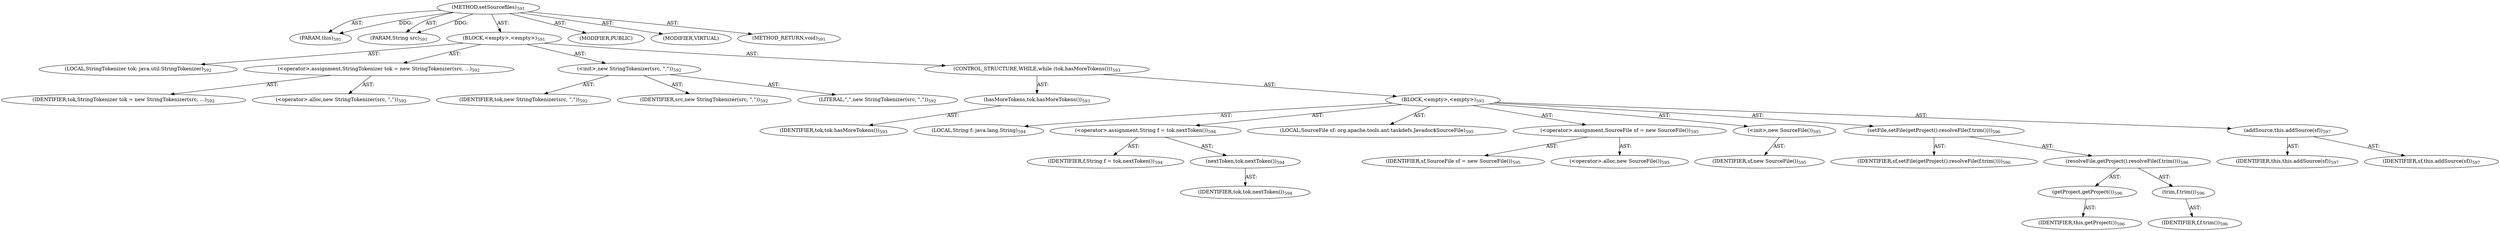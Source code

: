digraph "setSourcefiles" {  
"111669149736" [label = <(METHOD,setSourcefiles)<SUB>591</SUB>> ]
"115964117010" [label = <(PARAM,this)<SUB>591</SUB>> ]
"115964117117" [label = <(PARAM,String src)<SUB>591</SUB>> ]
"25769803830" [label = <(BLOCK,&lt;empty&gt;,&lt;empty&gt;)<SUB>591</SUB>> ]
"94489280513" [label = <(LOCAL,StringTokenizer tok: java.util.StringTokenizer)<SUB>592</SUB>> ]
"30064771210" [label = <(&lt;operator&gt;.assignment,StringTokenizer tok = new StringTokenizer(src, ...)<SUB>592</SUB>> ]
"68719476930" [label = <(IDENTIFIER,tok,StringTokenizer tok = new StringTokenizer(src, ...)<SUB>592</SUB>> ]
"30064771211" [label = <(&lt;operator&gt;.alloc,new StringTokenizer(src, &quot;,&quot;))<SUB>592</SUB>> ]
"30064771212" [label = <(&lt;init&gt;,new StringTokenizer(src, &quot;,&quot;))<SUB>592</SUB>> ]
"68719476931" [label = <(IDENTIFIER,tok,new StringTokenizer(src, &quot;,&quot;))<SUB>592</SUB>> ]
"68719476932" [label = <(IDENTIFIER,src,new StringTokenizer(src, &quot;,&quot;))<SUB>592</SUB>> ]
"90194313232" [label = <(LITERAL,&quot;,&quot;,new StringTokenizer(src, &quot;,&quot;))<SUB>592</SUB>> ]
"47244640270" [label = <(CONTROL_STRUCTURE,WHILE,while (tok.hasMoreTokens()))<SUB>593</SUB>> ]
"30064771213" [label = <(hasMoreTokens,tok.hasMoreTokens())<SUB>593</SUB>> ]
"68719476933" [label = <(IDENTIFIER,tok,tok.hasMoreTokens())<SUB>593</SUB>> ]
"25769803831" [label = <(BLOCK,&lt;empty&gt;,&lt;empty&gt;)<SUB>593</SUB>> ]
"94489280514" [label = <(LOCAL,String f: java.lang.String)<SUB>594</SUB>> ]
"30064771214" [label = <(&lt;operator&gt;.assignment,String f = tok.nextToken())<SUB>594</SUB>> ]
"68719476934" [label = <(IDENTIFIER,f,String f = tok.nextToken())<SUB>594</SUB>> ]
"30064771215" [label = <(nextToken,tok.nextToken())<SUB>594</SUB>> ]
"68719476935" [label = <(IDENTIFIER,tok,tok.nextToken())<SUB>594</SUB>> ]
"94489280515" [label = <(LOCAL,SourceFile sf: org.apache.tools.ant.taskdefs.Javadoc$SourceFile)<SUB>595</SUB>> ]
"30064771216" [label = <(&lt;operator&gt;.assignment,SourceFile sf = new SourceFile())<SUB>595</SUB>> ]
"68719476936" [label = <(IDENTIFIER,sf,SourceFile sf = new SourceFile())<SUB>595</SUB>> ]
"30064771217" [label = <(&lt;operator&gt;.alloc,new SourceFile())<SUB>595</SUB>> ]
"30064771218" [label = <(&lt;init&gt;,new SourceFile())<SUB>595</SUB>> ]
"68719476937" [label = <(IDENTIFIER,sf,new SourceFile())<SUB>595</SUB>> ]
"30064771219" [label = <(setFile,setFile(getProject().resolveFile(f.trim())))<SUB>596</SUB>> ]
"68719476938" [label = <(IDENTIFIER,sf,setFile(getProject().resolveFile(f.trim())))<SUB>596</SUB>> ]
"30064771220" [label = <(resolveFile,getProject().resolveFile(f.trim()))<SUB>596</SUB>> ]
"30064771221" [label = <(getProject,getProject())<SUB>596</SUB>> ]
"68719476756" [label = <(IDENTIFIER,this,getProject())<SUB>596</SUB>> ]
"30064771222" [label = <(trim,f.trim())<SUB>596</SUB>> ]
"68719476939" [label = <(IDENTIFIER,f,f.trim())<SUB>596</SUB>> ]
"30064771223" [label = <(addSource,this.addSource(sf))<SUB>597</SUB>> ]
"68719476757" [label = <(IDENTIFIER,this,this.addSource(sf))<SUB>597</SUB>> ]
"68719476940" [label = <(IDENTIFIER,sf,this.addSource(sf))<SUB>597</SUB>> ]
"133143986305" [label = <(MODIFIER,PUBLIC)> ]
"133143986306" [label = <(MODIFIER,VIRTUAL)> ]
"128849018920" [label = <(METHOD_RETURN,void)<SUB>591</SUB>> ]
  "111669149736" -> "115964117010"  [ label = "AST: "] 
  "111669149736" -> "115964117117"  [ label = "AST: "] 
  "111669149736" -> "25769803830"  [ label = "AST: "] 
  "111669149736" -> "133143986305"  [ label = "AST: "] 
  "111669149736" -> "133143986306"  [ label = "AST: "] 
  "111669149736" -> "128849018920"  [ label = "AST: "] 
  "25769803830" -> "94489280513"  [ label = "AST: "] 
  "25769803830" -> "30064771210"  [ label = "AST: "] 
  "25769803830" -> "30064771212"  [ label = "AST: "] 
  "25769803830" -> "47244640270"  [ label = "AST: "] 
  "30064771210" -> "68719476930"  [ label = "AST: "] 
  "30064771210" -> "30064771211"  [ label = "AST: "] 
  "30064771212" -> "68719476931"  [ label = "AST: "] 
  "30064771212" -> "68719476932"  [ label = "AST: "] 
  "30064771212" -> "90194313232"  [ label = "AST: "] 
  "47244640270" -> "30064771213"  [ label = "AST: "] 
  "47244640270" -> "25769803831"  [ label = "AST: "] 
  "30064771213" -> "68719476933"  [ label = "AST: "] 
  "25769803831" -> "94489280514"  [ label = "AST: "] 
  "25769803831" -> "30064771214"  [ label = "AST: "] 
  "25769803831" -> "94489280515"  [ label = "AST: "] 
  "25769803831" -> "30064771216"  [ label = "AST: "] 
  "25769803831" -> "30064771218"  [ label = "AST: "] 
  "25769803831" -> "30064771219"  [ label = "AST: "] 
  "25769803831" -> "30064771223"  [ label = "AST: "] 
  "30064771214" -> "68719476934"  [ label = "AST: "] 
  "30064771214" -> "30064771215"  [ label = "AST: "] 
  "30064771215" -> "68719476935"  [ label = "AST: "] 
  "30064771216" -> "68719476936"  [ label = "AST: "] 
  "30064771216" -> "30064771217"  [ label = "AST: "] 
  "30064771218" -> "68719476937"  [ label = "AST: "] 
  "30064771219" -> "68719476938"  [ label = "AST: "] 
  "30064771219" -> "30064771220"  [ label = "AST: "] 
  "30064771220" -> "30064771221"  [ label = "AST: "] 
  "30064771220" -> "30064771222"  [ label = "AST: "] 
  "30064771221" -> "68719476756"  [ label = "AST: "] 
  "30064771222" -> "68719476939"  [ label = "AST: "] 
  "30064771223" -> "68719476757"  [ label = "AST: "] 
  "30064771223" -> "68719476940"  [ label = "AST: "] 
  "111669149736" -> "115964117010"  [ label = "DDG: "] 
  "111669149736" -> "115964117117"  [ label = "DDG: "] 
}
